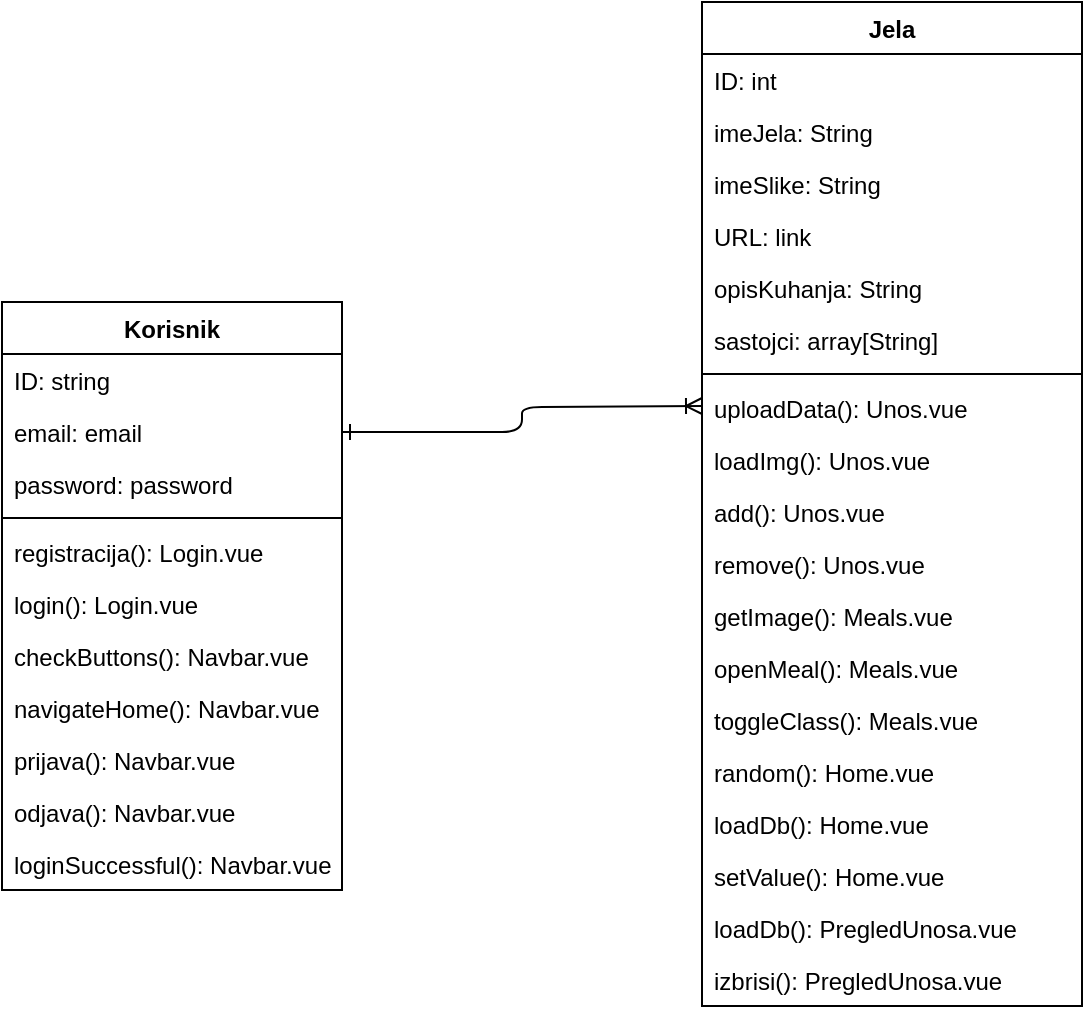 <mxfile version="14.6.9" type="device"><diagram id="gXVFUHjuufLhL8x-tVn6" name="Page-1"><mxGraphModel dx="1278" dy="489" grid="1" gridSize="10" guides="1" tooltips="1" connect="1" arrows="1" fold="1" page="1" pageScale="1" pageWidth="827" pageHeight="1169" math="0" shadow="0"><root><mxCell id="0"/><mxCell id="1" parent="0"/><mxCell id="SqnQdYadktKiHY1Y52ds-6" value="Korisnik" style="swimlane;fontStyle=1;align=center;verticalAlign=top;childLayout=stackLayout;horizontal=1;startSize=26;horizontalStack=0;resizeParent=1;resizeParentMax=0;resizeLast=0;collapsible=1;marginBottom=0;" parent="1" vertex="1"><mxGeometry x="20" y="200" width="170" height="294" as="geometry"/></mxCell><mxCell id="SqnQdYadktKiHY1Y52ds-7" value="ID: string" style="text;strokeColor=none;fillColor=none;align=left;verticalAlign=top;spacingLeft=4;spacingRight=4;overflow=hidden;rotatable=0;points=[[0,0.5],[1,0.5]];portConstraint=eastwest;" parent="SqnQdYadktKiHY1Y52ds-6" vertex="1"><mxGeometry y="26" width="170" height="26" as="geometry"/></mxCell><mxCell id="SqnQdYadktKiHY1Y52ds-4" value="email: email" style="text;strokeColor=none;fillColor=none;align=left;verticalAlign=top;spacingLeft=4;spacingRight=4;overflow=hidden;rotatable=0;points=[[0,0.5],[1,0.5]];portConstraint=eastwest;" parent="SqnQdYadktKiHY1Y52ds-6" vertex="1"><mxGeometry y="52" width="170" height="26" as="geometry"/></mxCell><mxCell id="SqnQdYadktKiHY1Y52ds-32" value="password: password" style="text;strokeColor=none;fillColor=none;align=left;verticalAlign=top;spacingLeft=4;spacingRight=4;overflow=hidden;rotatable=0;points=[[0,0.5],[1,0.5]];portConstraint=eastwest;" parent="SqnQdYadktKiHY1Y52ds-6" vertex="1"><mxGeometry y="78" width="170" height="26" as="geometry"/></mxCell><mxCell id="SqnQdYadktKiHY1Y52ds-8" value="" style="line;strokeWidth=1;fillColor=none;align=left;verticalAlign=middle;spacingTop=-1;spacingLeft=3;spacingRight=3;rotatable=0;labelPosition=right;points=[];portConstraint=eastwest;" parent="SqnQdYadktKiHY1Y52ds-6" vertex="1"><mxGeometry y="104" width="170" height="8" as="geometry"/></mxCell><mxCell id="SqnQdYadktKiHY1Y52ds-11" value="registracija(): Login.vue" style="text;strokeColor=none;fillColor=none;align=left;verticalAlign=top;spacingLeft=4;spacingRight=4;overflow=hidden;rotatable=0;points=[[0,0.5],[1,0.5]];portConstraint=eastwest;" parent="SqnQdYadktKiHY1Y52ds-6" vertex="1"><mxGeometry y="112" width="170" height="26" as="geometry"/></mxCell><mxCell id="SqnQdYadktKiHY1Y52ds-10" value="login(): Login.vue" style="text;strokeColor=none;fillColor=none;align=left;verticalAlign=top;spacingLeft=4;spacingRight=4;overflow=hidden;rotatable=0;points=[[0,0.5],[1,0.5]];portConstraint=eastwest;" parent="SqnQdYadktKiHY1Y52ds-6" vertex="1"><mxGeometry y="138" width="170" height="26" as="geometry"/></mxCell><mxCell id="t-trA7oXpCyGits74j1m-5" value="checkButtons(): Navbar.vue" style="text;strokeColor=none;fillColor=none;align=left;verticalAlign=top;spacingLeft=4;spacingRight=4;overflow=hidden;rotatable=0;points=[[0,0.5],[1,0.5]];portConstraint=eastwest;" parent="SqnQdYadktKiHY1Y52ds-6" vertex="1"><mxGeometry y="164" width="170" height="26" as="geometry"/></mxCell><mxCell id="t-trA7oXpCyGits74j1m-6" value="navigateHome(): Navbar.vue" style="text;strokeColor=none;fillColor=none;align=left;verticalAlign=top;spacingLeft=4;spacingRight=4;overflow=hidden;rotatable=0;points=[[0,0.5],[1,0.5]];portConstraint=eastwest;" parent="SqnQdYadktKiHY1Y52ds-6" vertex="1"><mxGeometry y="190" width="170" height="26" as="geometry"/></mxCell><mxCell id="t-trA7oXpCyGits74j1m-7" value="prijava(): Navbar.vue" style="text;strokeColor=none;fillColor=none;align=left;verticalAlign=top;spacingLeft=4;spacingRight=4;overflow=hidden;rotatable=0;points=[[0,0.5],[1,0.5]];portConstraint=eastwest;" parent="SqnQdYadktKiHY1Y52ds-6" vertex="1"><mxGeometry y="216" width="170" height="26" as="geometry"/></mxCell><mxCell id="t-trA7oXpCyGits74j1m-8" value="odjava(): Navbar.vue" style="text;strokeColor=none;fillColor=none;align=left;verticalAlign=top;spacingLeft=4;spacingRight=4;overflow=hidden;rotatable=0;points=[[0,0.5],[1,0.5]];portConstraint=eastwest;" parent="SqnQdYadktKiHY1Y52ds-6" vertex="1"><mxGeometry y="242" width="170" height="26" as="geometry"/></mxCell><mxCell id="t-trA7oXpCyGits74j1m-9" value="loginSuccessful(): Navbar.vue" style="text;strokeColor=none;fillColor=none;align=left;verticalAlign=top;spacingLeft=4;spacingRight=4;overflow=hidden;rotatable=0;points=[[0,0.5],[1,0.5]];portConstraint=eastwest;" parent="SqnQdYadktKiHY1Y52ds-6" vertex="1"><mxGeometry y="268" width="170" height="26" as="geometry"/></mxCell><mxCell id="SqnQdYadktKiHY1Y52ds-13" value="Jela" style="swimlane;fontStyle=1;align=center;verticalAlign=top;childLayout=stackLayout;horizontal=1;startSize=26;horizontalStack=0;resizeParent=1;resizeParentMax=0;resizeLast=0;collapsible=1;marginBottom=0;" parent="1" vertex="1"><mxGeometry x="370" y="50" width="190" height="502" as="geometry"/></mxCell><mxCell id="SqnQdYadktKiHY1Y52ds-14" value="ID: int" style="text;strokeColor=none;fillColor=none;align=left;verticalAlign=top;spacingLeft=4;spacingRight=4;overflow=hidden;rotatable=0;points=[[0,0.5],[1,0.5]];portConstraint=eastwest;" parent="SqnQdYadktKiHY1Y52ds-13" vertex="1"><mxGeometry y="26" width="190" height="26" as="geometry"/></mxCell><mxCell id="SqnQdYadktKiHY1Y52ds-15" value="imeJela: String" style="text;strokeColor=none;fillColor=none;align=left;verticalAlign=top;spacingLeft=4;spacingRight=4;overflow=hidden;rotatable=0;points=[[0,0.5],[1,0.5]];portConstraint=eastwest;" parent="SqnQdYadktKiHY1Y52ds-13" vertex="1"><mxGeometry y="52" width="190" height="26" as="geometry"/></mxCell><mxCell id="SqnQdYadktKiHY1Y52ds-16" value="imeSlike: String" style="text;strokeColor=none;fillColor=none;align=left;verticalAlign=top;spacingLeft=4;spacingRight=4;overflow=hidden;rotatable=0;points=[[0,0.5],[1,0.5]];portConstraint=eastwest;" parent="SqnQdYadktKiHY1Y52ds-13" vertex="1"><mxGeometry y="78" width="190" height="26" as="geometry"/></mxCell><mxCell id="SqnQdYadktKiHY1Y52ds-25" value="URL: link" style="text;strokeColor=none;fillColor=none;align=left;verticalAlign=top;spacingLeft=4;spacingRight=4;overflow=hidden;rotatable=0;points=[[0,0.5],[1,0.5]];portConstraint=eastwest;" parent="SqnQdYadktKiHY1Y52ds-13" vertex="1"><mxGeometry y="104" width="190" height="26" as="geometry"/></mxCell><mxCell id="SqnQdYadktKiHY1Y52ds-24" value="opisKuhanja: String" style="text;strokeColor=none;fillColor=none;align=left;verticalAlign=top;spacingLeft=4;spacingRight=4;overflow=hidden;rotatable=0;points=[[0,0.5],[1,0.5]];portConstraint=eastwest;" parent="SqnQdYadktKiHY1Y52ds-13" vertex="1"><mxGeometry y="130" width="190" height="26" as="geometry"/></mxCell><mxCell id="SqnQdYadktKiHY1Y52ds-17" value="sastojci: array[String]" style="text;strokeColor=none;fillColor=none;align=left;verticalAlign=top;spacingLeft=4;spacingRight=4;overflow=hidden;rotatable=0;points=[[0,0.5],[1,0.5]];portConstraint=eastwest;" parent="SqnQdYadktKiHY1Y52ds-13" vertex="1"><mxGeometry y="156" width="190" height="26" as="geometry"/></mxCell><mxCell id="SqnQdYadktKiHY1Y52ds-18" value="" style="line;strokeWidth=1;fillColor=none;align=left;verticalAlign=middle;spacingTop=-1;spacingLeft=3;spacingRight=3;rotatable=0;labelPosition=right;points=[];portConstraint=eastwest;" parent="SqnQdYadktKiHY1Y52ds-13" vertex="1"><mxGeometry y="182" width="190" height="8" as="geometry"/></mxCell><mxCell id="SqnQdYadktKiHY1Y52ds-19" value="uploadData(): Unos.vue" style="text;strokeColor=none;fillColor=none;align=left;verticalAlign=top;spacingLeft=4;spacingRight=4;overflow=hidden;rotatable=0;points=[[0,0.5],[1,0.5]];portConstraint=eastwest;" parent="SqnQdYadktKiHY1Y52ds-13" vertex="1"><mxGeometry y="190" width="190" height="26" as="geometry"/></mxCell><mxCell id="SqnQdYadktKiHY1Y52ds-20" value="loadImg(): Unos.vue" style="text;strokeColor=none;fillColor=none;align=left;verticalAlign=top;spacingLeft=4;spacingRight=4;overflow=hidden;rotatable=0;points=[[0,0.5],[1,0.5]];portConstraint=eastwest;" parent="SqnQdYadktKiHY1Y52ds-13" vertex="1"><mxGeometry y="216" width="190" height="26" as="geometry"/></mxCell><mxCell id="t-trA7oXpCyGits74j1m-3" value="add(): Unos.vue" style="text;strokeColor=none;fillColor=none;align=left;verticalAlign=top;spacingLeft=4;spacingRight=4;overflow=hidden;rotatable=0;points=[[0,0.5],[1,0.5]];portConstraint=eastwest;" parent="SqnQdYadktKiHY1Y52ds-13" vertex="1"><mxGeometry y="242" width="190" height="26" as="geometry"/></mxCell><mxCell id="t-trA7oXpCyGits74j1m-4" value="remove(): Unos.vue" style="text;strokeColor=none;fillColor=none;align=left;verticalAlign=top;spacingLeft=4;spacingRight=4;overflow=hidden;rotatable=0;points=[[0,0.5],[1,0.5]];portConstraint=eastwest;" parent="SqnQdYadktKiHY1Y52ds-13" vertex="1"><mxGeometry y="268" width="190" height="26" as="geometry"/></mxCell><mxCell id="SqnQdYadktKiHY1Y52ds-33" value="getImage(): Meals.vue" style="text;strokeColor=none;fillColor=none;align=left;verticalAlign=top;spacingLeft=4;spacingRight=4;overflow=hidden;rotatable=0;points=[[0,0.5],[1,0.5]];portConstraint=eastwest;" parent="SqnQdYadktKiHY1Y52ds-13" vertex="1"><mxGeometry y="294" width="190" height="26" as="geometry"/></mxCell><mxCell id="SqnQdYadktKiHY1Y52ds-27" value="openMeal(): Meals.vue" style="text;strokeColor=none;fillColor=none;align=left;verticalAlign=top;spacingLeft=4;spacingRight=4;overflow=hidden;rotatable=0;points=[[0,0.5],[1,0.5]];portConstraint=eastwest;" parent="SqnQdYadktKiHY1Y52ds-13" vertex="1"><mxGeometry y="320" width="190" height="26" as="geometry"/></mxCell><mxCell id="SqnQdYadktKiHY1Y52ds-28" value="toggleClass(): Meals.vue" style="text;strokeColor=none;fillColor=none;align=left;verticalAlign=top;spacingLeft=4;spacingRight=4;overflow=hidden;rotatable=0;points=[[0,0.5],[1,0.5]];portConstraint=eastwest;" parent="SqnQdYadktKiHY1Y52ds-13" vertex="1"><mxGeometry y="346" width="190" height="26" as="geometry"/></mxCell><mxCell id="t-trA7oXpCyGits74j1m-1" value="random(): Home.vue" style="text;strokeColor=none;fillColor=none;align=left;verticalAlign=top;spacingLeft=4;spacingRight=4;overflow=hidden;rotatable=0;points=[[0,0.5],[1,0.5]];portConstraint=eastwest;" parent="SqnQdYadktKiHY1Y52ds-13" vertex="1"><mxGeometry y="372" width="190" height="26" as="geometry"/></mxCell><mxCell id="SqnQdYadktKiHY1Y52ds-26" value="loadDb(): Home.vue" style="text;strokeColor=none;fillColor=none;align=left;verticalAlign=top;spacingLeft=4;spacingRight=4;overflow=hidden;rotatable=0;points=[[0,0.5],[1,0.5]];portConstraint=eastwest;" parent="SqnQdYadktKiHY1Y52ds-13" vertex="1"><mxGeometry y="398" width="190" height="26" as="geometry"/></mxCell><mxCell id="t-trA7oXpCyGits74j1m-2" value="setValue(): Home.vue" style="text;strokeColor=none;fillColor=none;align=left;verticalAlign=top;spacingLeft=4;spacingRight=4;overflow=hidden;rotatable=0;points=[[0,0.5],[1,0.5]];portConstraint=eastwest;" parent="SqnQdYadktKiHY1Y52ds-13" vertex="1"><mxGeometry y="424" width="190" height="26" as="geometry"/></mxCell><mxCell id="t-trA7oXpCyGits74j1m-10" value="loadDb(): PregledUnosa.vue" style="text;strokeColor=none;fillColor=none;align=left;verticalAlign=top;spacingLeft=4;spacingRight=4;overflow=hidden;rotatable=0;points=[[0,0.5],[1,0.5]];portConstraint=eastwest;" parent="SqnQdYadktKiHY1Y52ds-13" vertex="1"><mxGeometry y="450" width="190" height="26" as="geometry"/></mxCell><mxCell id="t-trA7oXpCyGits74j1m-11" value="izbrisi(): PregledUnosa.vue" style="text;strokeColor=none;fillColor=none;align=left;verticalAlign=top;spacingLeft=4;spacingRight=4;overflow=hidden;rotatable=0;points=[[0,0.5],[1,0.5]];portConstraint=eastwest;" parent="SqnQdYadktKiHY1Y52ds-13" vertex="1"><mxGeometry y="476" width="190" height="26" as="geometry"/></mxCell><mxCell id="SqnQdYadktKiHY1Y52ds-30" value="" style="endArrow=ERoneToMany;endFill=0;html=1;edgeStyle=orthogonalEdgeStyle;align=left;verticalAlign=top;exitX=1;exitY=0.5;exitDx=0;exitDy=0;startArrow=ERone;startFill=0;" parent="1" source="SqnQdYadktKiHY1Y52ds-4" edge="1"><mxGeometry x="-1" relative="1" as="geometry"><mxPoint x="330" y="280" as="sourcePoint"/><mxPoint x="370" y="252" as="targetPoint"/></mxGeometry></mxCell></root></mxGraphModel></diagram></mxfile>